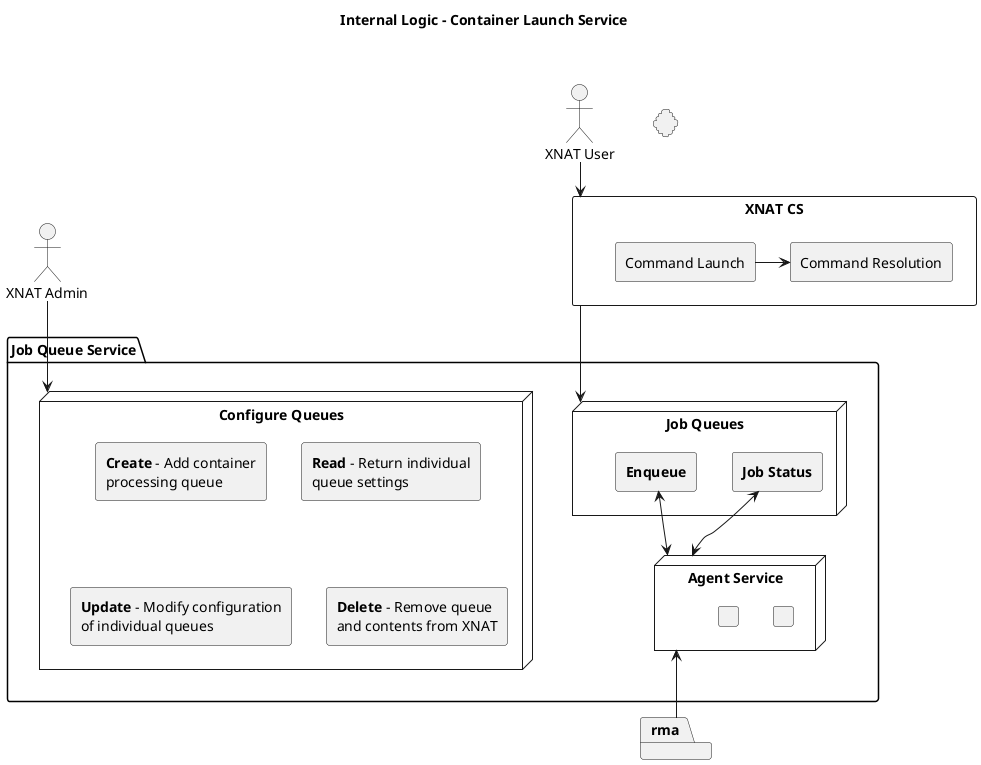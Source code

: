 @startuml
'https://plantuml.com/component-diagram
skinparam componentStyle rectangle

title **Internal Logic - Container Launch Service**\n\n

actor "XNAT Admin" as admin
actor "XNAT User" as user

package "Job Queue Service" {
    node "Configure Queues" as config {
        component Create [
        **Create** - Add container
        processing queue
        ]

        component Read [
        **Read** - Return individual
        queue settings
        ]
        component Update [
        **Update** - Modify configuration
        of individual queues
        ]
        component Delete [
        **Delete** - Remove queue
        and contents from XNAT
        ]
    }
    node "Job Queues" as queue {
        component status [
        **Job Status**
        ]
        component enqueue [
        **Enqueue**
        ]

    }
    node "Agent Service" as agentsvc {
        component agent_auth [
        ]
        component in [
        ]
    }

    config -[hidden]r- queue
    status <-d-> agentsvc
    enqueue <-d-> agentsvc
}

component "XNAT CS" as xnat_cs {
  component "Command Launch" as CL
  CL -> [Command Resolution]
}

admin -d-> config
user -down-> xnat_cs
xnat_cs -down-> queue
agentsvc <-d- rma


cloud {
    package "Remote Work Agent" as rma {

    }
}




@enduml